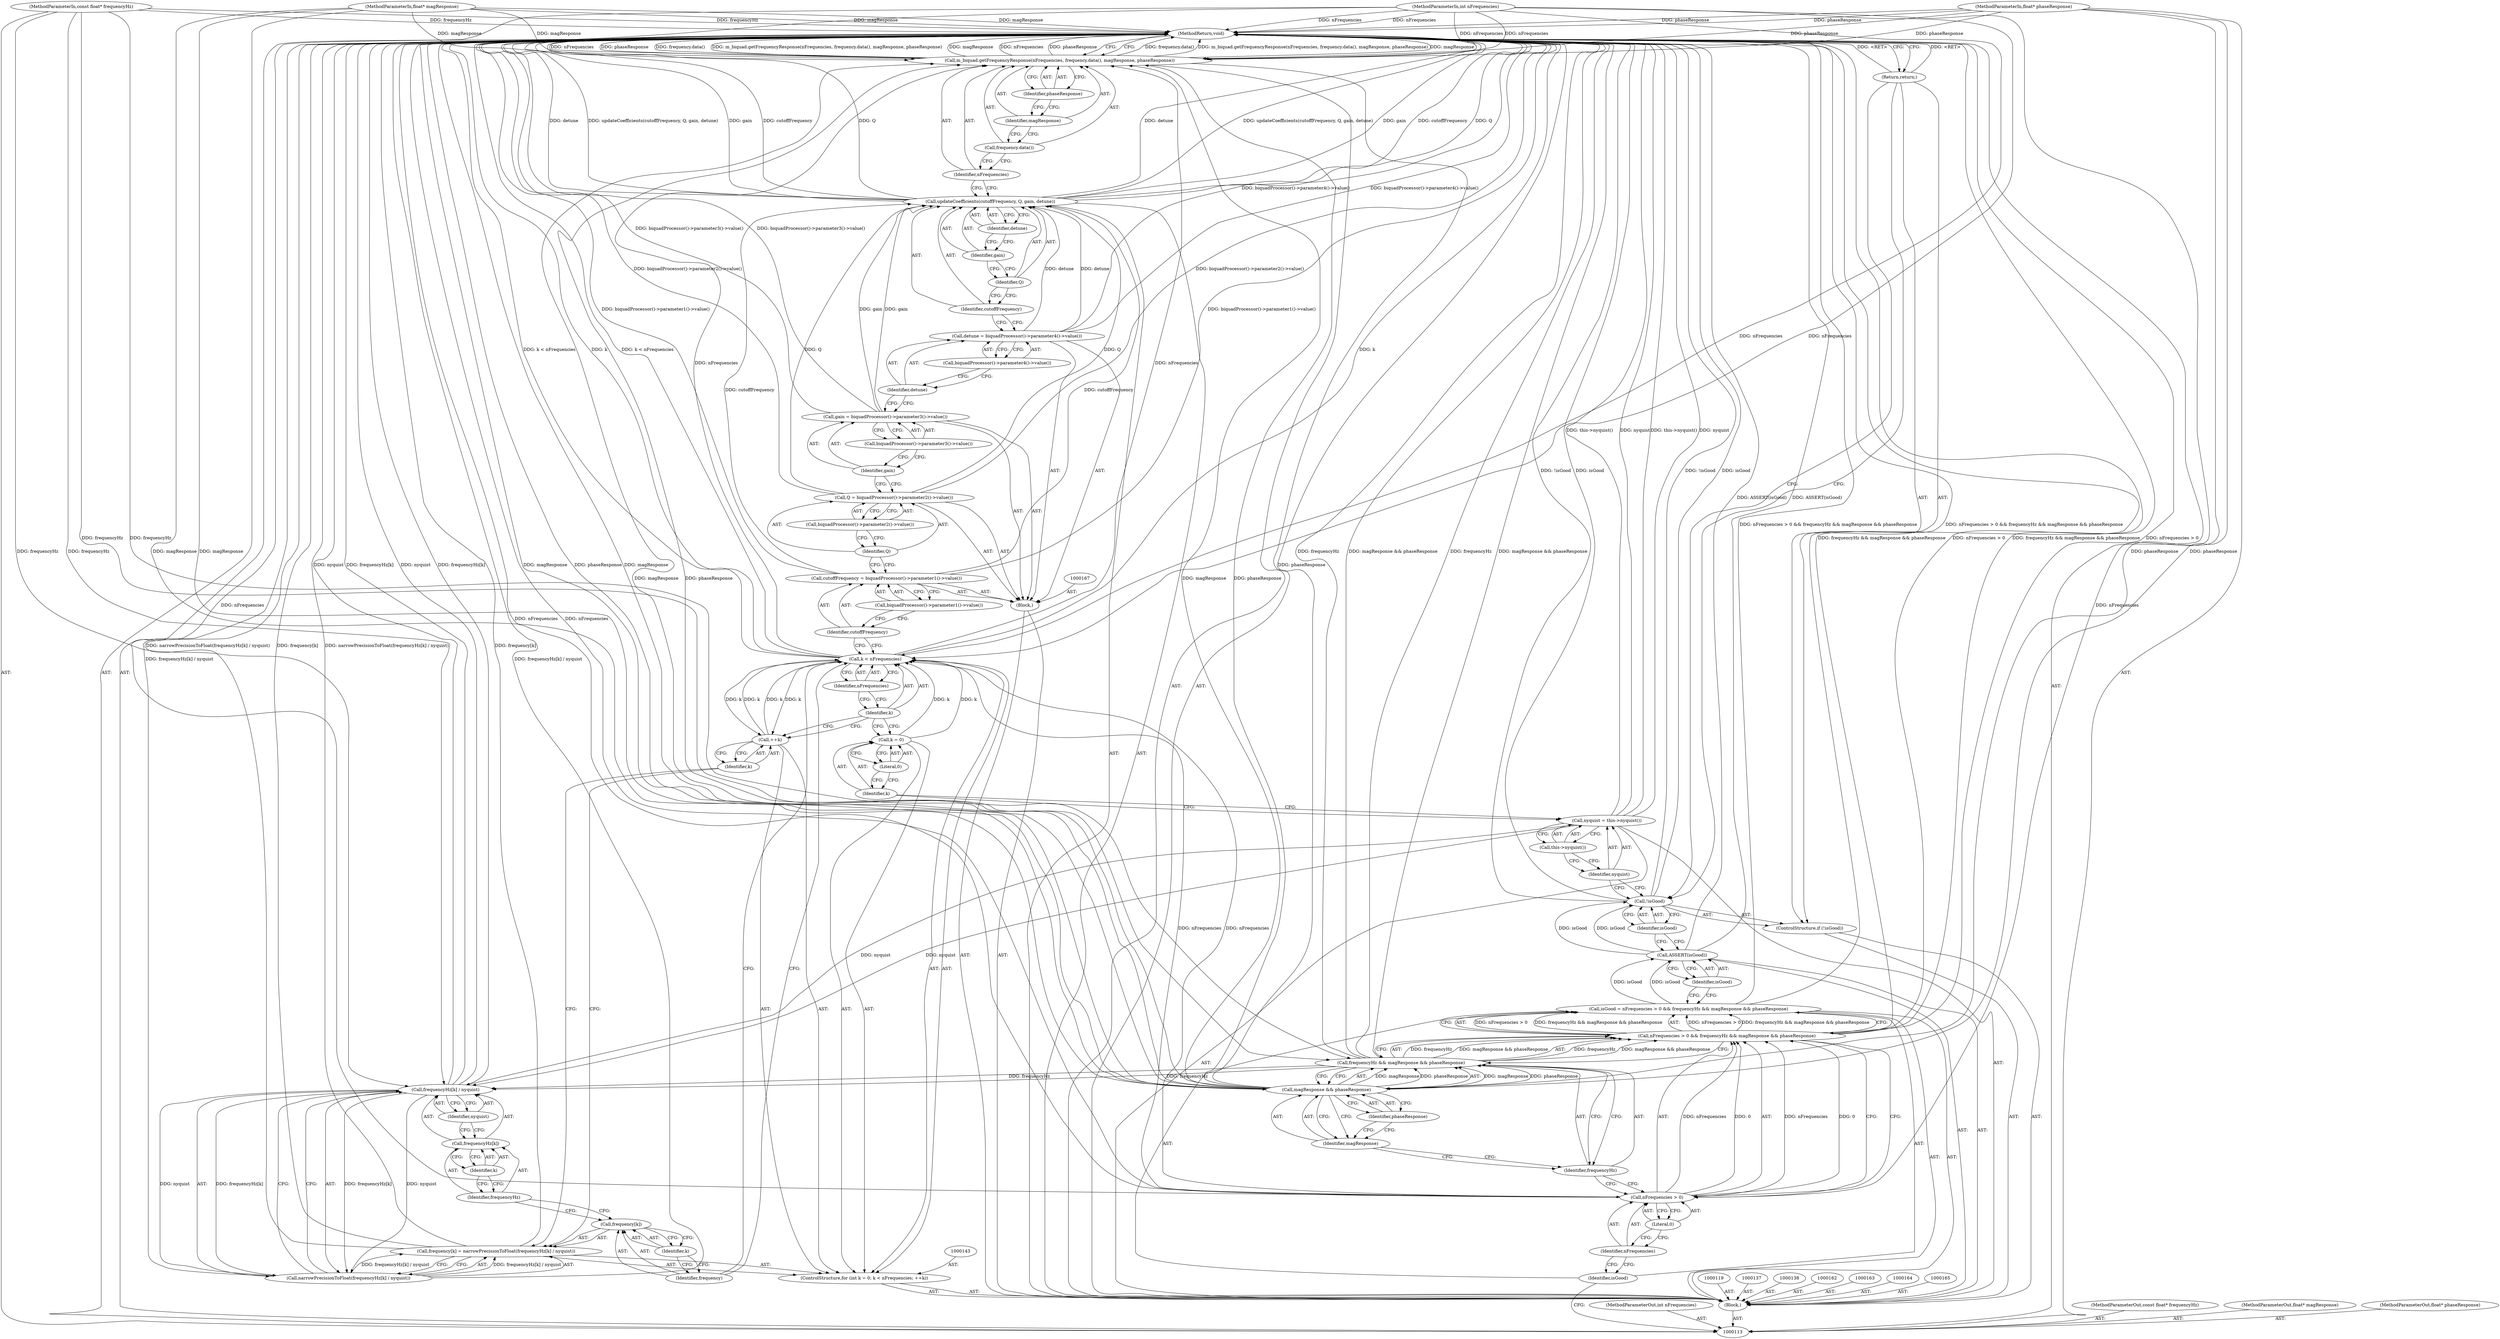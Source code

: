 digraph "0_Chrome_c391f54a210dd792f140650b886e92480d8eaf9e_0" {
"1000190" [label="(MethodReturn,void)"];
"1000114" [label="(MethodParameterIn,int nFrequencies)"];
"1000278" [label="(MethodParameterOut,int nFrequencies)"];
"1000139" [label="(Call,nyquist = this->nyquist())"];
"1000140" [label="(Identifier,nyquist)"];
"1000141" [label="(Call,this->nyquist())"];
"1000144" [label="(Call,k = 0)"];
"1000145" [label="(Identifier,k)"];
"1000146" [label="(Literal,0)"];
"1000147" [label="(Call,k < nFrequencies)"];
"1000148" [label="(Identifier,k)"];
"1000149" [label="(Identifier,nFrequencies)"];
"1000150" [label="(Call,++k)"];
"1000151" [label="(Identifier,k)"];
"1000142" [label="(ControlStructure,for (int k = 0; k < nFrequencies; ++k))"];
"1000155" [label="(Identifier,k)"];
"1000156" [label="(Call,narrowPrecisionToFloat(frequencyHz[k] / nyquist))"];
"1000157" [label="(Call,frequencyHz[k] / nyquist)"];
"1000158" [label="(Call,frequencyHz[k])"];
"1000159" [label="(Identifier,frequencyHz)"];
"1000160" [label="(Identifier,k)"];
"1000161" [label="(Identifier,nyquist)"];
"1000152" [label="(Call,frequency[k] = narrowPrecisionToFloat(frequencyHz[k] / nyquist))"];
"1000153" [label="(Call,frequency[k])"];
"1000154" [label="(Identifier,frequency)"];
"1000115" [label="(MethodParameterIn,const float* frequencyHz)"];
"1000279" [label="(MethodParameterOut,const float* frequencyHz)"];
"1000116" [label="(MethodParameterIn,float* magResponse)"];
"1000280" [label="(MethodParameterOut,float* magResponse)"];
"1000166" [label="(Block,)"];
"1000170" [label="(Call,biquadProcessor()->parameter1()->value())"];
"1000168" [label="(Call,cutoffFrequency = biquadProcessor()->parameter1()->value())"];
"1000169" [label="(Identifier,cutoffFrequency)"];
"1000173" [label="(Call,biquadProcessor()->parameter2()->value())"];
"1000171" [label="(Call,Q = biquadProcessor()->parameter2()->value())"];
"1000172" [label="(Identifier,Q)"];
"1000117" [label="(MethodParameterIn,float* phaseResponse)"];
"1000281" [label="(MethodParameterOut,float* phaseResponse)"];
"1000176" [label="(Call,biquadProcessor()->parameter3()->value())"];
"1000174" [label="(Call,gain = biquadProcessor()->parameter3()->value())"];
"1000175" [label="(Identifier,gain)"];
"1000179" [label="(Call,biquadProcessor()->parameter4()->value())"];
"1000177" [label="(Call,detune = biquadProcessor()->parameter4()->value())"];
"1000178" [label="(Identifier,detune)"];
"1000181" [label="(Identifier,cutoffFrequency)"];
"1000180" [label="(Call,updateCoefficients(cutoffFrequency, Q, gain, detune))"];
"1000182" [label="(Identifier,Q)"];
"1000183" [label="(Identifier,gain)"];
"1000184" [label="(Identifier,detune)"];
"1000186" [label="(Identifier,nFrequencies)"];
"1000187" [label="(Call,frequency.data())"];
"1000185" [label="(Call,m_biquad.getFrequencyResponse(nFrequencies, frequency.data(), magResponse, phaseResponse))"];
"1000188" [label="(Identifier,magResponse)"];
"1000189" [label="(Identifier,phaseResponse)"];
"1000118" [label="(Block,)"];
"1000122" [label="(Call,nFrequencies > 0 && frequencyHz && magResponse && phaseResponse)"];
"1000123" [label="(Call,nFrequencies > 0)"];
"1000124" [label="(Identifier,nFrequencies)"];
"1000125" [label="(Literal,0)"];
"1000126" [label="(Call,frequencyHz && magResponse && phaseResponse)"];
"1000127" [label="(Identifier,frequencyHz)"];
"1000128" [label="(Call,magResponse && phaseResponse)"];
"1000129" [label="(Identifier,magResponse)"];
"1000130" [label="(Identifier,phaseResponse)"];
"1000120" [label="(Call,isGood = nFrequencies > 0 && frequencyHz && magResponse && phaseResponse)"];
"1000121" [label="(Identifier,isGood)"];
"1000132" [label="(Identifier,isGood)"];
"1000131" [label="(Call,ASSERT(isGood))"];
"1000133" [label="(ControlStructure,if (!isGood))"];
"1000134" [label="(Call,!isGood)"];
"1000135" [label="(Identifier,isGood)"];
"1000136" [label="(Return,return;)"];
"1000190" -> "1000113"  [label="AST: "];
"1000190" -> "1000136"  [label="CFG: "];
"1000190" -> "1000185"  [label="CFG: "];
"1000136" -> "1000190"  [label="DDG: <RET>"];
"1000185" -> "1000190"  [label="DDG: frequency.data()"];
"1000185" -> "1000190"  [label="DDG: m_biquad.getFrequencyResponse(nFrequencies, frequency.data(), magResponse, phaseResponse)"];
"1000185" -> "1000190"  [label="DDG: magResponse"];
"1000185" -> "1000190"  [label="DDG: nFrequencies"];
"1000185" -> "1000190"  [label="DDG: phaseResponse"];
"1000156" -> "1000190"  [label="DDG: frequencyHz[k] / nyquist"];
"1000177" -> "1000190"  [label="DDG: biquadProcessor()->parameter4()->value()"];
"1000180" -> "1000190"  [label="DDG: cutoffFrequency"];
"1000180" -> "1000190"  [label="DDG: Q"];
"1000180" -> "1000190"  [label="DDG: detune"];
"1000180" -> "1000190"  [label="DDG: updateCoefficients(cutoffFrequency, Q, gain, detune)"];
"1000180" -> "1000190"  [label="DDG: gain"];
"1000117" -> "1000190"  [label="DDG: phaseResponse"];
"1000128" -> "1000190"  [label="DDG: phaseResponse"];
"1000128" -> "1000190"  [label="DDG: magResponse"];
"1000122" -> "1000190"  [label="DDG: frequencyHz && magResponse && phaseResponse"];
"1000122" -> "1000190"  [label="DDG: nFrequencies > 0"];
"1000114" -> "1000190"  [label="DDG: nFrequencies"];
"1000139" -> "1000190"  [label="DDG: this->nyquist()"];
"1000139" -> "1000190"  [label="DDG: nyquist"];
"1000157" -> "1000190"  [label="DDG: frequencyHz[k]"];
"1000157" -> "1000190"  [label="DDG: nyquist"];
"1000134" -> "1000190"  [label="DDG: !isGood"];
"1000134" -> "1000190"  [label="DDG: isGood"];
"1000115" -> "1000190"  [label="DDG: frequencyHz"];
"1000147" -> "1000190"  [label="DDG: k"];
"1000147" -> "1000190"  [label="DDG: k < nFrequencies"];
"1000174" -> "1000190"  [label="DDG: biquadProcessor()->parameter3()->value()"];
"1000126" -> "1000190"  [label="DDG: frequencyHz"];
"1000126" -> "1000190"  [label="DDG: magResponse && phaseResponse"];
"1000152" -> "1000190"  [label="DDG: frequency[k]"];
"1000152" -> "1000190"  [label="DDG: narrowPrecisionToFloat(frequencyHz[k] / nyquist)"];
"1000171" -> "1000190"  [label="DDG: biquadProcessor()->parameter2()->value()"];
"1000120" -> "1000190"  [label="DDG: nFrequencies > 0 && frequencyHz && magResponse && phaseResponse"];
"1000168" -> "1000190"  [label="DDG: biquadProcessor()->parameter1()->value()"];
"1000116" -> "1000190"  [label="DDG: magResponse"];
"1000131" -> "1000190"  [label="DDG: ASSERT(isGood)"];
"1000123" -> "1000190"  [label="DDG: nFrequencies"];
"1000114" -> "1000113"  [label="AST: "];
"1000114" -> "1000190"  [label="DDG: nFrequencies"];
"1000114" -> "1000123"  [label="DDG: nFrequencies"];
"1000114" -> "1000147"  [label="DDG: nFrequencies"];
"1000114" -> "1000185"  [label="DDG: nFrequencies"];
"1000278" -> "1000113"  [label="AST: "];
"1000139" -> "1000118"  [label="AST: "];
"1000139" -> "1000141"  [label="CFG: "];
"1000140" -> "1000139"  [label="AST: "];
"1000141" -> "1000139"  [label="AST: "];
"1000145" -> "1000139"  [label="CFG: "];
"1000139" -> "1000190"  [label="DDG: this->nyquist()"];
"1000139" -> "1000190"  [label="DDG: nyquist"];
"1000139" -> "1000157"  [label="DDG: nyquist"];
"1000140" -> "1000139"  [label="AST: "];
"1000140" -> "1000134"  [label="CFG: "];
"1000141" -> "1000140"  [label="CFG: "];
"1000141" -> "1000139"  [label="AST: "];
"1000141" -> "1000140"  [label="CFG: "];
"1000139" -> "1000141"  [label="CFG: "];
"1000144" -> "1000142"  [label="AST: "];
"1000144" -> "1000146"  [label="CFG: "];
"1000145" -> "1000144"  [label="AST: "];
"1000146" -> "1000144"  [label="AST: "];
"1000148" -> "1000144"  [label="CFG: "];
"1000144" -> "1000147"  [label="DDG: k"];
"1000145" -> "1000144"  [label="AST: "];
"1000145" -> "1000139"  [label="CFG: "];
"1000146" -> "1000145"  [label="CFG: "];
"1000146" -> "1000144"  [label="AST: "];
"1000146" -> "1000145"  [label="CFG: "];
"1000144" -> "1000146"  [label="CFG: "];
"1000147" -> "1000142"  [label="AST: "];
"1000147" -> "1000149"  [label="CFG: "];
"1000148" -> "1000147"  [label="AST: "];
"1000149" -> "1000147"  [label="AST: "];
"1000154" -> "1000147"  [label="CFG: "];
"1000169" -> "1000147"  [label="CFG: "];
"1000147" -> "1000190"  [label="DDG: k"];
"1000147" -> "1000190"  [label="DDG: k < nFrequencies"];
"1000150" -> "1000147"  [label="DDG: k"];
"1000144" -> "1000147"  [label="DDG: k"];
"1000123" -> "1000147"  [label="DDG: nFrequencies"];
"1000114" -> "1000147"  [label="DDG: nFrequencies"];
"1000147" -> "1000150"  [label="DDG: k"];
"1000147" -> "1000185"  [label="DDG: nFrequencies"];
"1000148" -> "1000147"  [label="AST: "];
"1000148" -> "1000144"  [label="CFG: "];
"1000148" -> "1000150"  [label="CFG: "];
"1000149" -> "1000148"  [label="CFG: "];
"1000149" -> "1000147"  [label="AST: "];
"1000149" -> "1000148"  [label="CFG: "];
"1000147" -> "1000149"  [label="CFG: "];
"1000150" -> "1000142"  [label="AST: "];
"1000150" -> "1000151"  [label="CFG: "];
"1000151" -> "1000150"  [label="AST: "];
"1000148" -> "1000150"  [label="CFG: "];
"1000150" -> "1000147"  [label="DDG: k"];
"1000147" -> "1000150"  [label="DDG: k"];
"1000151" -> "1000150"  [label="AST: "];
"1000151" -> "1000152"  [label="CFG: "];
"1000150" -> "1000151"  [label="CFG: "];
"1000142" -> "1000118"  [label="AST: "];
"1000143" -> "1000142"  [label="AST: "];
"1000144" -> "1000142"  [label="AST: "];
"1000147" -> "1000142"  [label="AST: "];
"1000150" -> "1000142"  [label="AST: "];
"1000152" -> "1000142"  [label="AST: "];
"1000155" -> "1000153"  [label="AST: "];
"1000155" -> "1000154"  [label="CFG: "];
"1000153" -> "1000155"  [label="CFG: "];
"1000156" -> "1000152"  [label="AST: "];
"1000156" -> "1000157"  [label="CFG: "];
"1000157" -> "1000156"  [label="AST: "];
"1000152" -> "1000156"  [label="CFG: "];
"1000156" -> "1000190"  [label="DDG: frequencyHz[k] / nyquist"];
"1000156" -> "1000152"  [label="DDG: frequencyHz[k] / nyquist"];
"1000157" -> "1000156"  [label="DDG: frequencyHz[k]"];
"1000157" -> "1000156"  [label="DDG: nyquist"];
"1000157" -> "1000156"  [label="AST: "];
"1000157" -> "1000161"  [label="CFG: "];
"1000158" -> "1000157"  [label="AST: "];
"1000161" -> "1000157"  [label="AST: "];
"1000156" -> "1000157"  [label="CFG: "];
"1000157" -> "1000190"  [label="DDG: frequencyHz[k]"];
"1000157" -> "1000190"  [label="DDG: nyquist"];
"1000157" -> "1000156"  [label="DDG: frequencyHz[k]"];
"1000157" -> "1000156"  [label="DDG: nyquist"];
"1000126" -> "1000157"  [label="DDG: frequencyHz"];
"1000115" -> "1000157"  [label="DDG: frequencyHz"];
"1000139" -> "1000157"  [label="DDG: nyquist"];
"1000158" -> "1000157"  [label="AST: "];
"1000158" -> "1000160"  [label="CFG: "];
"1000159" -> "1000158"  [label="AST: "];
"1000160" -> "1000158"  [label="AST: "];
"1000161" -> "1000158"  [label="CFG: "];
"1000159" -> "1000158"  [label="AST: "];
"1000159" -> "1000153"  [label="CFG: "];
"1000160" -> "1000159"  [label="CFG: "];
"1000160" -> "1000158"  [label="AST: "];
"1000160" -> "1000159"  [label="CFG: "];
"1000158" -> "1000160"  [label="CFG: "];
"1000161" -> "1000157"  [label="AST: "];
"1000161" -> "1000158"  [label="CFG: "];
"1000157" -> "1000161"  [label="CFG: "];
"1000152" -> "1000142"  [label="AST: "];
"1000152" -> "1000156"  [label="CFG: "];
"1000153" -> "1000152"  [label="AST: "];
"1000156" -> "1000152"  [label="AST: "];
"1000151" -> "1000152"  [label="CFG: "];
"1000152" -> "1000190"  [label="DDG: frequency[k]"];
"1000152" -> "1000190"  [label="DDG: narrowPrecisionToFloat(frequencyHz[k] / nyquist)"];
"1000156" -> "1000152"  [label="DDG: frequencyHz[k] / nyquist"];
"1000153" -> "1000152"  [label="AST: "];
"1000153" -> "1000155"  [label="CFG: "];
"1000154" -> "1000153"  [label="AST: "];
"1000155" -> "1000153"  [label="AST: "];
"1000159" -> "1000153"  [label="CFG: "];
"1000154" -> "1000153"  [label="AST: "];
"1000154" -> "1000147"  [label="CFG: "];
"1000155" -> "1000154"  [label="CFG: "];
"1000115" -> "1000113"  [label="AST: "];
"1000115" -> "1000190"  [label="DDG: frequencyHz"];
"1000115" -> "1000126"  [label="DDG: frequencyHz"];
"1000115" -> "1000157"  [label="DDG: frequencyHz"];
"1000279" -> "1000113"  [label="AST: "];
"1000116" -> "1000113"  [label="AST: "];
"1000116" -> "1000190"  [label="DDG: magResponse"];
"1000116" -> "1000128"  [label="DDG: magResponse"];
"1000116" -> "1000185"  [label="DDG: magResponse"];
"1000280" -> "1000113"  [label="AST: "];
"1000166" -> "1000118"  [label="AST: "];
"1000167" -> "1000166"  [label="AST: "];
"1000168" -> "1000166"  [label="AST: "];
"1000171" -> "1000166"  [label="AST: "];
"1000174" -> "1000166"  [label="AST: "];
"1000177" -> "1000166"  [label="AST: "];
"1000170" -> "1000168"  [label="AST: "];
"1000170" -> "1000169"  [label="CFG: "];
"1000168" -> "1000170"  [label="CFG: "];
"1000168" -> "1000166"  [label="AST: "];
"1000168" -> "1000170"  [label="CFG: "];
"1000169" -> "1000168"  [label="AST: "];
"1000170" -> "1000168"  [label="AST: "];
"1000172" -> "1000168"  [label="CFG: "];
"1000168" -> "1000190"  [label="DDG: biquadProcessor()->parameter1()->value()"];
"1000168" -> "1000180"  [label="DDG: cutoffFrequency"];
"1000169" -> "1000168"  [label="AST: "];
"1000169" -> "1000147"  [label="CFG: "];
"1000170" -> "1000169"  [label="CFG: "];
"1000173" -> "1000171"  [label="AST: "];
"1000173" -> "1000172"  [label="CFG: "];
"1000171" -> "1000173"  [label="CFG: "];
"1000171" -> "1000166"  [label="AST: "];
"1000171" -> "1000173"  [label="CFG: "];
"1000172" -> "1000171"  [label="AST: "];
"1000173" -> "1000171"  [label="AST: "];
"1000175" -> "1000171"  [label="CFG: "];
"1000171" -> "1000190"  [label="DDG: biquadProcessor()->parameter2()->value()"];
"1000171" -> "1000180"  [label="DDG: Q"];
"1000172" -> "1000171"  [label="AST: "];
"1000172" -> "1000168"  [label="CFG: "];
"1000173" -> "1000172"  [label="CFG: "];
"1000117" -> "1000113"  [label="AST: "];
"1000117" -> "1000190"  [label="DDG: phaseResponse"];
"1000117" -> "1000128"  [label="DDG: phaseResponse"];
"1000117" -> "1000185"  [label="DDG: phaseResponse"];
"1000281" -> "1000113"  [label="AST: "];
"1000176" -> "1000174"  [label="AST: "];
"1000176" -> "1000175"  [label="CFG: "];
"1000174" -> "1000176"  [label="CFG: "];
"1000174" -> "1000166"  [label="AST: "];
"1000174" -> "1000176"  [label="CFG: "];
"1000175" -> "1000174"  [label="AST: "];
"1000176" -> "1000174"  [label="AST: "];
"1000178" -> "1000174"  [label="CFG: "];
"1000174" -> "1000190"  [label="DDG: biquadProcessor()->parameter3()->value()"];
"1000174" -> "1000180"  [label="DDG: gain"];
"1000175" -> "1000174"  [label="AST: "];
"1000175" -> "1000171"  [label="CFG: "];
"1000176" -> "1000175"  [label="CFG: "];
"1000179" -> "1000177"  [label="AST: "];
"1000179" -> "1000178"  [label="CFG: "];
"1000177" -> "1000179"  [label="CFG: "];
"1000177" -> "1000166"  [label="AST: "];
"1000177" -> "1000179"  [label="CFG: "];
"1000178" -> "1000177"  [label="AST: "];
"1000179" -> "1000177"  [label="AST: "];
"1000181" -> "1000177"  [label="CFG: "];
"1000177" -> "1000190"  [label="DDG: biquadProcessor()->parameter4()->value()"];
"1000177" -> "1000180"  [label="DDG: detune"];
"1000178" -> "1000177"  [label="AST: "];
"1000178" -> "1000174"  [label="CFG: "];
"1000179" -> "1000178"  [label="CFG: "];
"1000181" -> "1000180"  [label="AST: "];
"1000181" -> "1000177"  [label="CFG: "];
"1000182" -> "1000181"  [label="CFG: "];
"1000180" -> "1000118"  [label="AST: "];
"1000180" -> "1000184"  [label="CFG: "];
"1000181" -> "1000180"  [label="AST: "];
"1000182" -> "1000180"  [label="AST: "];
"1000183" -> "1000180"  [label="AST: "];
"1000184" -> "1000180"  [label="AST: "];
"1000186" -> "1000180"  [label="CFG: "];
"1000180" -> "1000190"  [label="DDG: cutoffFrequency"];
"1000180" -> "1000190"  [label="DDG: Q"];
"1000180" -> "1000190"  [label="DDG: detune"];
"1000180" -> "1000190"  [label="DDG: updateCoefficients(cutoffFrequency, Q, gain, detune)"];
"1000180" -> "1000190"  [label="DDG: gain"];
"1000168" -> "1000180"  [label="DDG: cutoffFrequency"];
"1000171" -> "1000180"  [label="DDG: Q"];
"1000174" -> "1000180"  [label="DDG: gain"];
"1000177" -> "1000180"  [label="DDG: detune"];
"1000182" -> "1000180"  [label="AST: "];
"1000182" -> "1000181"  [label="CFG: "];
"1000183" -> "1000182"  [label="CFG: "];
"1000183" -> "1000180"  [label="AST: "];
"1000183" -> "1000182"  [label="CFG: "];
"1000184" -> "1000183"  [label="CFG: "];
"1000184" -> "1000180"  [label="AST: "];
"1000184" -> "1000183"  [label="CFG: "];
"1000180" -> "1000184"  [label="CFG: "];
"1000186" -> "1000185"  [label="AST: "];
"1000186" -> "1000180"  [label="CFG: "];
"1000187" -> "1000186"  [label="CFG: "];
"1000187" -> "1000185"  [label="AST: "];
"1000187" -> "1000186"  [label="CFG: "];
"1000188" -> "1000187"  [label="CFG: "];
"1000185" -> "1000118"  [label="AST: "];
"1000185" -> "1000189"  [label="CFG: "];
"1000186" -> "1000185"  [label="AST: "];
"1000187" -> "1000185"  [label="AST: "];
"1000188" -> "1000185"  [label="AST: "];
"1000189" -> "1000185"  [label="AST: "];
"1000190" -> "1000185"  [label="CFG: "];
"1000185" -> "1000190"  [label="DDG: frequency.data()"];
"1000185" -> "1000190"  [label="DDG: m_biquad.getFrequencyResponse(nFrequencies, frequency.data(), magResponse, phaseResponse)"];
"1000185" -> "1000190"  [label="DDG: magResponse"];
"1000185" -> "1000190"  [label="DDG: nFrequencies"];
"1000185" -> "1000190"  [label="DDG: phaseResponse"];
"1000147" -> "1000185"  [label="DDG: nFrequencies"];
"1000114" -> "1000185"  [label="DDG: nFrequencies"];
"1000128" -> "1000185"  [label="DDG: magResponse"];
"1000128" -> "1000185"  [label="DDG: phaseResponse"];
"1000116" -> "1000185"  [label="DDG: magResponse"];
"1000117" -> "1000185"  [label="DDG: phaseResponse"];
"1000188" -> "1000185"  [label="AST: "];
"1000188" -> "1000187"  [label="CFG: "];
"1000189" -> "1000188"  [label="CFG: "];
"1000189" -> "1000185"  [label="AST: "];
"1000189" -> "1000188"  [label="CFG: "];
"1000185" -> "1000189"  [label="CFG: "];
"1000118" -> "1000113"  [label="AST: "];
"1000119" -> "1000118"  [label="AST: "];
"1000120" -> "1000118"  [label="AST: "];
"1000131" -> "1000118"  [label="AST: "];
"1000133" -> "1000118"  [label="AST: "];
"1000137" -> "1000118"  [label="AST: "];
"1000138" -> "1000118"  [label="AST: "];
"1000139" -> "1000118"  [label="AST: "];
"1000142" -> "1000118"  [label="AST: "];
"1000162" -> "1000118"  [label="AST: "];
"1000163" -> "1000118"  [label="AST: "];
"1000164" -> "1000118"  [label="AST: "];
"1000165" -> "1000118"  [label="AST: "];
"1000166" -> "1000118"  [label="AST: "];
"1000180" -> "1000118"  [label="AST: "];
"1000185" -> "1000118"  [label="AST: "];
"1000122" -> "1000120"  [label="AST: "];
"1000122" -> "1000123"  [label="CFG: "];
"1000122" -> "1000126"  [label="CFG: "];
"1000123" -> "1000122"  [label="AST: "];
"1000126" -> "1000122"  [label="AST: "];
"1000120" -> "1000122"  [label="CFG: "];
"1000122" -> "1000190"  [label="DDG: frequencyHz && magResponse && phaseResponse"];
"1000122" -> "1000190"  [label="DDG: nFrequencies > 0"];
"1000122" -> "1000120"  [label="DDG: nFrequencies > 0"];
"1000122" -> "1000120"  [label="DDG: frequencyHz && magResponse && phaseResponse"];
"1000123" -> "1000122"  [label="DDG: nFrequencies"];
"1000123" -> "1000122"  [label="DDG: 0"];
"1000126" -> "1000122"  [label="DDG: frequencyHz"];
"1000126" -> "1000122"  [label="DDG: magResponse && phaseResponse"];
"1000123" -> "1000122"  [label="AST: "];
"1000123" -> "1000125"  [label="CFG: "];
"1000124" -> "1000123"  [label="AST: "];
"1000125" -> "1000123"  [label="AST: "];
"1000127" -> "1000123"  [label="CFG: "];
"1000122" -> "1000123"  [label="CFG: "];
"1000123" -> "1000190"  [label="DDG: nFrequencies"];
"1000123" -> "1000122"  [label="DDG: nFrequencies"];
"1000123" -> "1000122"  [label="DDG: 0"];
"1000114" -> "1000123"  [label="DDG: nFrequencies"];
"1000123" -> "1000147"  [label="DDG: nFrequencies"];
"1000124" -> "1000123"  [label="AST: "];
"1000124" -> "1000121"  [label="CFG: "];
"1000125" -> "1000124"  [label="CFG: "];
"1000125" -> "1000123"  [label="AST: "];
"1000125" -> "1000124"  [label="CFG: "];
"1000123" -> "1000125"  [label="CFG: "];
"1000126" -> "1000122"  [label="AST: "];
"1000126" -> "1000127"  [label="CFG: "];
"1000126" -> "1000128"  [label="CFG: "];
"1000127" -> "1000126"  [label="AST: "];
"1000128" -> "1000126"  [label="AST: "];
"1000122" -> "1000126"  [label="CFG: "];
"1000126" -> "1000190"  [label="DDG: frequencyHz"];
"1000126" -> "1000190"  [label="DDG: magResponse && phaseResponse"];
"1000126" -> "1000122"  [label="DDG: frequencyHz"];
"1000126" -> "1000122"  [label="DDG: magResponse && phaseResponse"];
"1000115" -> "1000126"  [label="DDG: frequencyHz"];
"1000128" -> "1000126"  [label="DDG: magResponse"];
"1000128" -> "1000126"  [label="DDG: phaseResponse"];
"1000126" -> "1000157"  [label="DDG: frequencyHz"];
"1000127" -> "1000126"  [label="AST: "];
"1000127" -> "1000123"  [label="CFG: "];
"1000129" -> "1000127"  [label="CFG: "];
"1000126" -> "1000127"  [label="CFG: "];
"1000128" -> "1000126"  [label="AST: "];
"1000128" -> "1000129"  [label="CFG: "];
"1000128" -> "1000130"  [label="CFG: "];
"1000129" -> "1000128"  [label="AST: "];
"1000130" -> "1000128"  [label="AST: "];
"1000126" -> "1000128"  [label="CFG: "];
"1000128" -> "1000190"  [label="DDG: phaseResponse"];
"1000128" -> "1000190"  [label="DDG: magResponse"];
"1000128" -> "1000126"  [label="DDG: magResponse"];
"1000128" -> "1000126"  [label="DDG: phaseResponse"];
"1000116" -> "1000128"  [label="DDG: magResponse"];
"1000117" -> "1000128"  [label="DDG: phaseResponse"];
"1000128" -> "1000185"  [label="DDG: magResponse"];
"1000128" -> "1000185"  [label="DDG: phaseResponse"];
"1000129" -> "1000128"  [label="AST: "];
"1000129" -> "1000127"  [label="CFG: "];
"1000130" -> "1000129"  [label="CFG: "];
"1000128" -> "1000129"  [label="CFG: "];
"1000130" -> "1000128"  [label="AST: "];
"1000130" -> "1000129"  [label="CFG: "];
"1000128" -> "1000130"  [label="CFG: "];
"1000120" -> "1000118"  [label="AST: "];
"1000120" -> "1000122"  [label="CFG: "];
"1000121" -> "1000120"  [label="AST: "];
"1000122" -> "1000120"  [label="AST: "];
"1000132" -> "1000120"  [label="CFG: "];
"1000120" -> "1000190"  [label="DDG: nFrequencies > 0 && frequencyHz && magResponse && phaseResponse"];
"1000122" -> "1000120"  [label="DDG: nFrequencies > 0"];
"1000122" -> "1000120"  [label="DDG: frequencyHz && magResponse && phaseResponse"];
"1000120" -> "1000131"  [label="DDG: isGood"];
"1000121" -> "1000120"  [label="AST: "];
"1000121" -> "1000113"  [label="CFG: "];
"1000124" -> "1000121"  [label="CFG: "];
"1000132" -> "1000131"  [label="AST: "];
"1000132" -> "1000120"  [label="CFG: "];
"1000131" -> "1000132"  [label="CFG: "];
"1000131" -> "1000118"  [label="AST: "];
"1000131" -> "1000132"  [label="CFG: "];
"1000132" -> "1000131"  [label="AST: "];
"1000135" -> "1000131"  [label="CFG: "];
"1000131" -> "1000190"  [label="DDG: ASSERT(isGood)"];
"1000120" -> "1000131"  [label="DDG: isGood"];
"1000131" -> "1000134"  [label="DDG: isGood"];
"1000133" -> "1000118"  [label="AST: "];
"1000134" -> "1000133"  [label="AST: "];
"1000136" -> "1000133"  [label="AST: "];
"1000134" -> "1000133"  [label="AST: "];
"1000134" -> "1000135"  [label="CFG: "];
"1000135" -> "1000134"  [label="AST: "];
"1000136" -> "1000134"  [label="CFG: "];
"1000140" -> "1000134"  [label="CFG: "];
"1000134" -> "1000190"  [label="DDG: !isGood"];
"1000134" -> "1000190"  [label="DDG: isGood"];
"1000131" -> "1000134"  [label="DDG: isGood"];
"1000135" -> "1000134"  [label="AST: "];
"1000135" -> "1000131"  [label="CFG: "];
"1000134" -> "1000135"  [label="CFG: "];
"1000136" -> "1000133"  [label="AST: "];
"1000136" -> "1000134"  [label="CFG: "];
"1000190" -> "1000136"  [label="CFG: "];
"1000136" -> "1000190"  [label="DDG: <RET>"];
}
